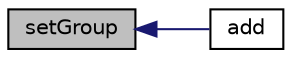 digraph "setGroup"
{
  edge [fontname="Helvetica",fontsize="10",labelfontname="Helvetica",labelfontsize="10"];
  node [fontname="Helvetica",fontsize="10",shape=record];
  rankdir="LR";
  Node84 [label="setGroup",height=0.2,width=0.4,color="black", fillcolor="grey75", style="filled", fontcolor="black"];
  Node84 -> Node85 [dir="back",color="midnightblue",fontsize="10",style="solid",fontname="Helvetica"];
  Node85 [label="add",height=0.2,width=0.4,color="black", fillcolor="white", style="filled",URL="$class_i_e_p_1_1_managers_1_1_test_manager.html#a13ff12ffd6c650d20dd22db2bad27273"];
}
